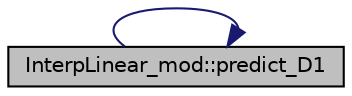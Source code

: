 digraph "InterpLinear_mod::predict_D1"
{
 // LATEX_PDF_SIZE
  edge [fontname="Helvetica",fontsize="10",labelfontname="Helvetica",labelfontsize="10"];
  node [fontname="Helvetica",fontsize="10",shape=record];
  rankdir="LR";
  Node1 [label="InterpLinear_mod::predict_D1",height=0.2,width=0.4,color="black", fillcolor="grey75", style="filled", fontcolor="black",tooltip="This is the constructor for objects of type InterpLinear_type."];
  Node1 -> Node1 [color="midnightblue",fontsize="10",style="solid",fontname="Helvetica"];
}
